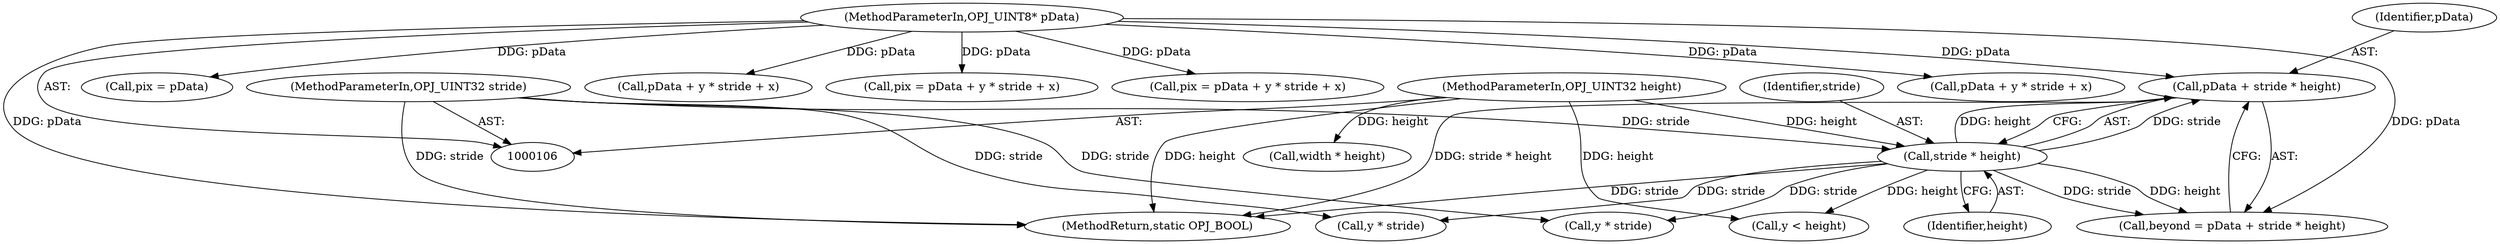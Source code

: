 digraph "0_openjpeg_8ee335227bbcaf1614124046aa25e53d67b11ec3@pointer" {
"1000120" [label="(Call,pData + stride * height)"];
"1000108" [label="(MethodParameterIn,OPJ_UINT8* pData)"];
"1000122" [label="(Call,stride * height)"];
"1000109" [label="(MethodParameterIn,OPJ_UINT32 stride)"];
"1000111" [label="(MethodParameterIn,OPJ_UINT32 height)"];
"1000287" [label="(Call,pData + y * stride + x)"];
"1000109" [label="(MethodParameterIn,OPJ_UINT32 stride)"];
"1000125" [label="(Call,pix = pData)"];
"1000124" [label="(Identifier,height)"];
"1000236" [label="(Call,y * stride)"];
"1000122" [label="(Call,stride * height)"];
"1000381" [label="(MethodReturn,static OPJ_BOOL)"];
"1000233" [label="(Call,pData + y * stride + x)"];
"1000136" [label="(Call,y < height)"];
"1000370" [label="(Call,width * height)"];
"1000121" [label="(Identifier,pData)"];
"1000120" [label="(Call,pData + stride * height)"];
"1000285" [label="(Call,pix = pData + y * stride + x)"];
"1000231" [label="(Call,pix = pData + y * stride + x)"];
"1000111" [label="(MethodParameterIn,OPJ_UINT32 height)"];
"1000290" [label="(Call,y * stride)"];
"1000108" [label="(MethodParameterIn,OPJ_UINT8* pData)"];
"1000118" [label="(Call,beyond = pData + stride * height)"];
"1000123" [label="(Identifier,stride)"];
"1000120" -> "1000118"  [label="AST: "];
"1000120" -> "1000122"  [label="CFG: "];
"1000121" -> "1000120"  [label="AST: "];
"1000122" -> "1000120"  [label="AST: "];
"1000118" -> "1000120"  [label="CFG: "];
"1000120" -> "1000381"  [label="DDG: stride * height"];
"1000108" -> "1000120"  [label="DDG: pData"];
"1000122" -> "1000120"  [label="DDG: stride"];
"1000122" -> "1000120"  [label="DDG: height"];
"1000108" -> "1000106"  [label="AST: "];
"1000108" -> "1000381"  [label="DDG: pData"];
"1000108" -> "1000118"  [label="DDG: pData"];
"1000108" -> "1000125"  [label="DDG: pData"];
"1000108" -> "1000231"  [label="DDG: pData"];
"1000108" -> "1000233"  [label="DDG: pData"];
"1000108" -> "1000285"  [label="DDG: pData"];
"1000108" -> "1000287"  [label="DDG: pData"];
"1000122" -> "1000124"  [label="CFG: "];
"1000123" -> "1000122"  [label="AST: "];
"1000124" -> "1000122"  [label="AST: "];
"1000122" -> "1000381"  [label="DDG: stride"];
"1000122" -> "1000118"  [label="DDG: stride"];
"1000122" -> "1000118"  [label="DDG: height"];
"1000109" -> "1000122"  [label="DDG: stride"];
"1000111" -> "1000122"  [label="DDG: height"];
"1000122" -> "1000136"  [label="DDG: height"];
"1000122" -> "1000236"  [label="DDG: stride"];
"1000122" -> "1000290"  [label="DDG: stride"];
"1000109" -> "1000106"  [label="AST: "];
"1000109" -> "1000381"  [label="DDG: stride"];
"1000109" -> "1000236"  [label="DDG: stride"];
"1000109" -> "1000290"  [label="DDG: stride"];
"1000111" -> "1000106"  [label="AST: "];
"1000111" -> "1000381"  [label="DDG: height"];
"1000111" -> "1000136"  [label="DDG: height"];
"1000111" -> "1000370"  [label="DDG: height"];
}
